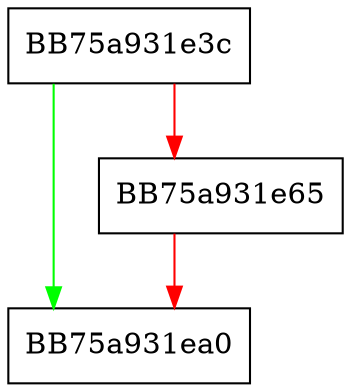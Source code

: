 digraph _Change_array {
  node [shape="box"];
  graph [splines=ortho];
  BB75a931e3c -> BB75a931ea0 [color="green"];
  BB75a931e3c -> BB75a931e65 [color="red"];
  BB75a931e65 -> BB75a931ea0 [color="red"];
}